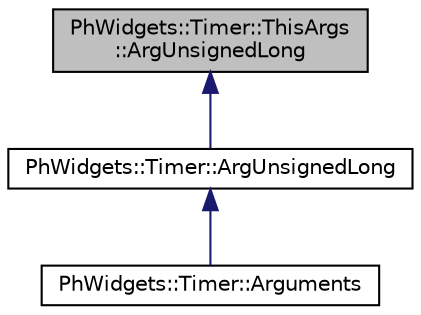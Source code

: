 digraph "PhWidgets::Timer::ThisArgs::ArgUnsignedLong"
{
  edge [fontname="Helvetica",fontsize="10",labelfontname="Helvetica",labelfontsize="10"];
  node [fontname="Helvetica",fontsize="10",shape=record];
  Node0 [label="PhWidgets::Timer::ThisArgs\l::ArgUnsignedLong",height=0.2,width=0.4,color="black", fillcolor="grey75", style="filled", fontcolor="black"];
  Node0 -> Node1 [dir="back",color="midnightblue",fontsize="10",style="solid",fontname="Helvetica"];
  Node1 [label="PhWidgets::Timer::ArgUnsignedLong",height=0.2,width=0.4,color="black", fillcolor="white", style="filled",URL="$struct_ph_widgets_1_1_timer_1_1_arg_unsigned_long.html"];
  Node1 -> Node2 [dir="back",color="midnightblue",fontsize="10",style="solid",fontname="Helvetica"];
  Node2 [label="PhWidgets::Timer::Arguments",height=0.2,width=0.4,color="black", fillcolor="white", style="filled",URL="$struct_ph_widgets_1_1_timer_1_1_arguments.html"];
}
